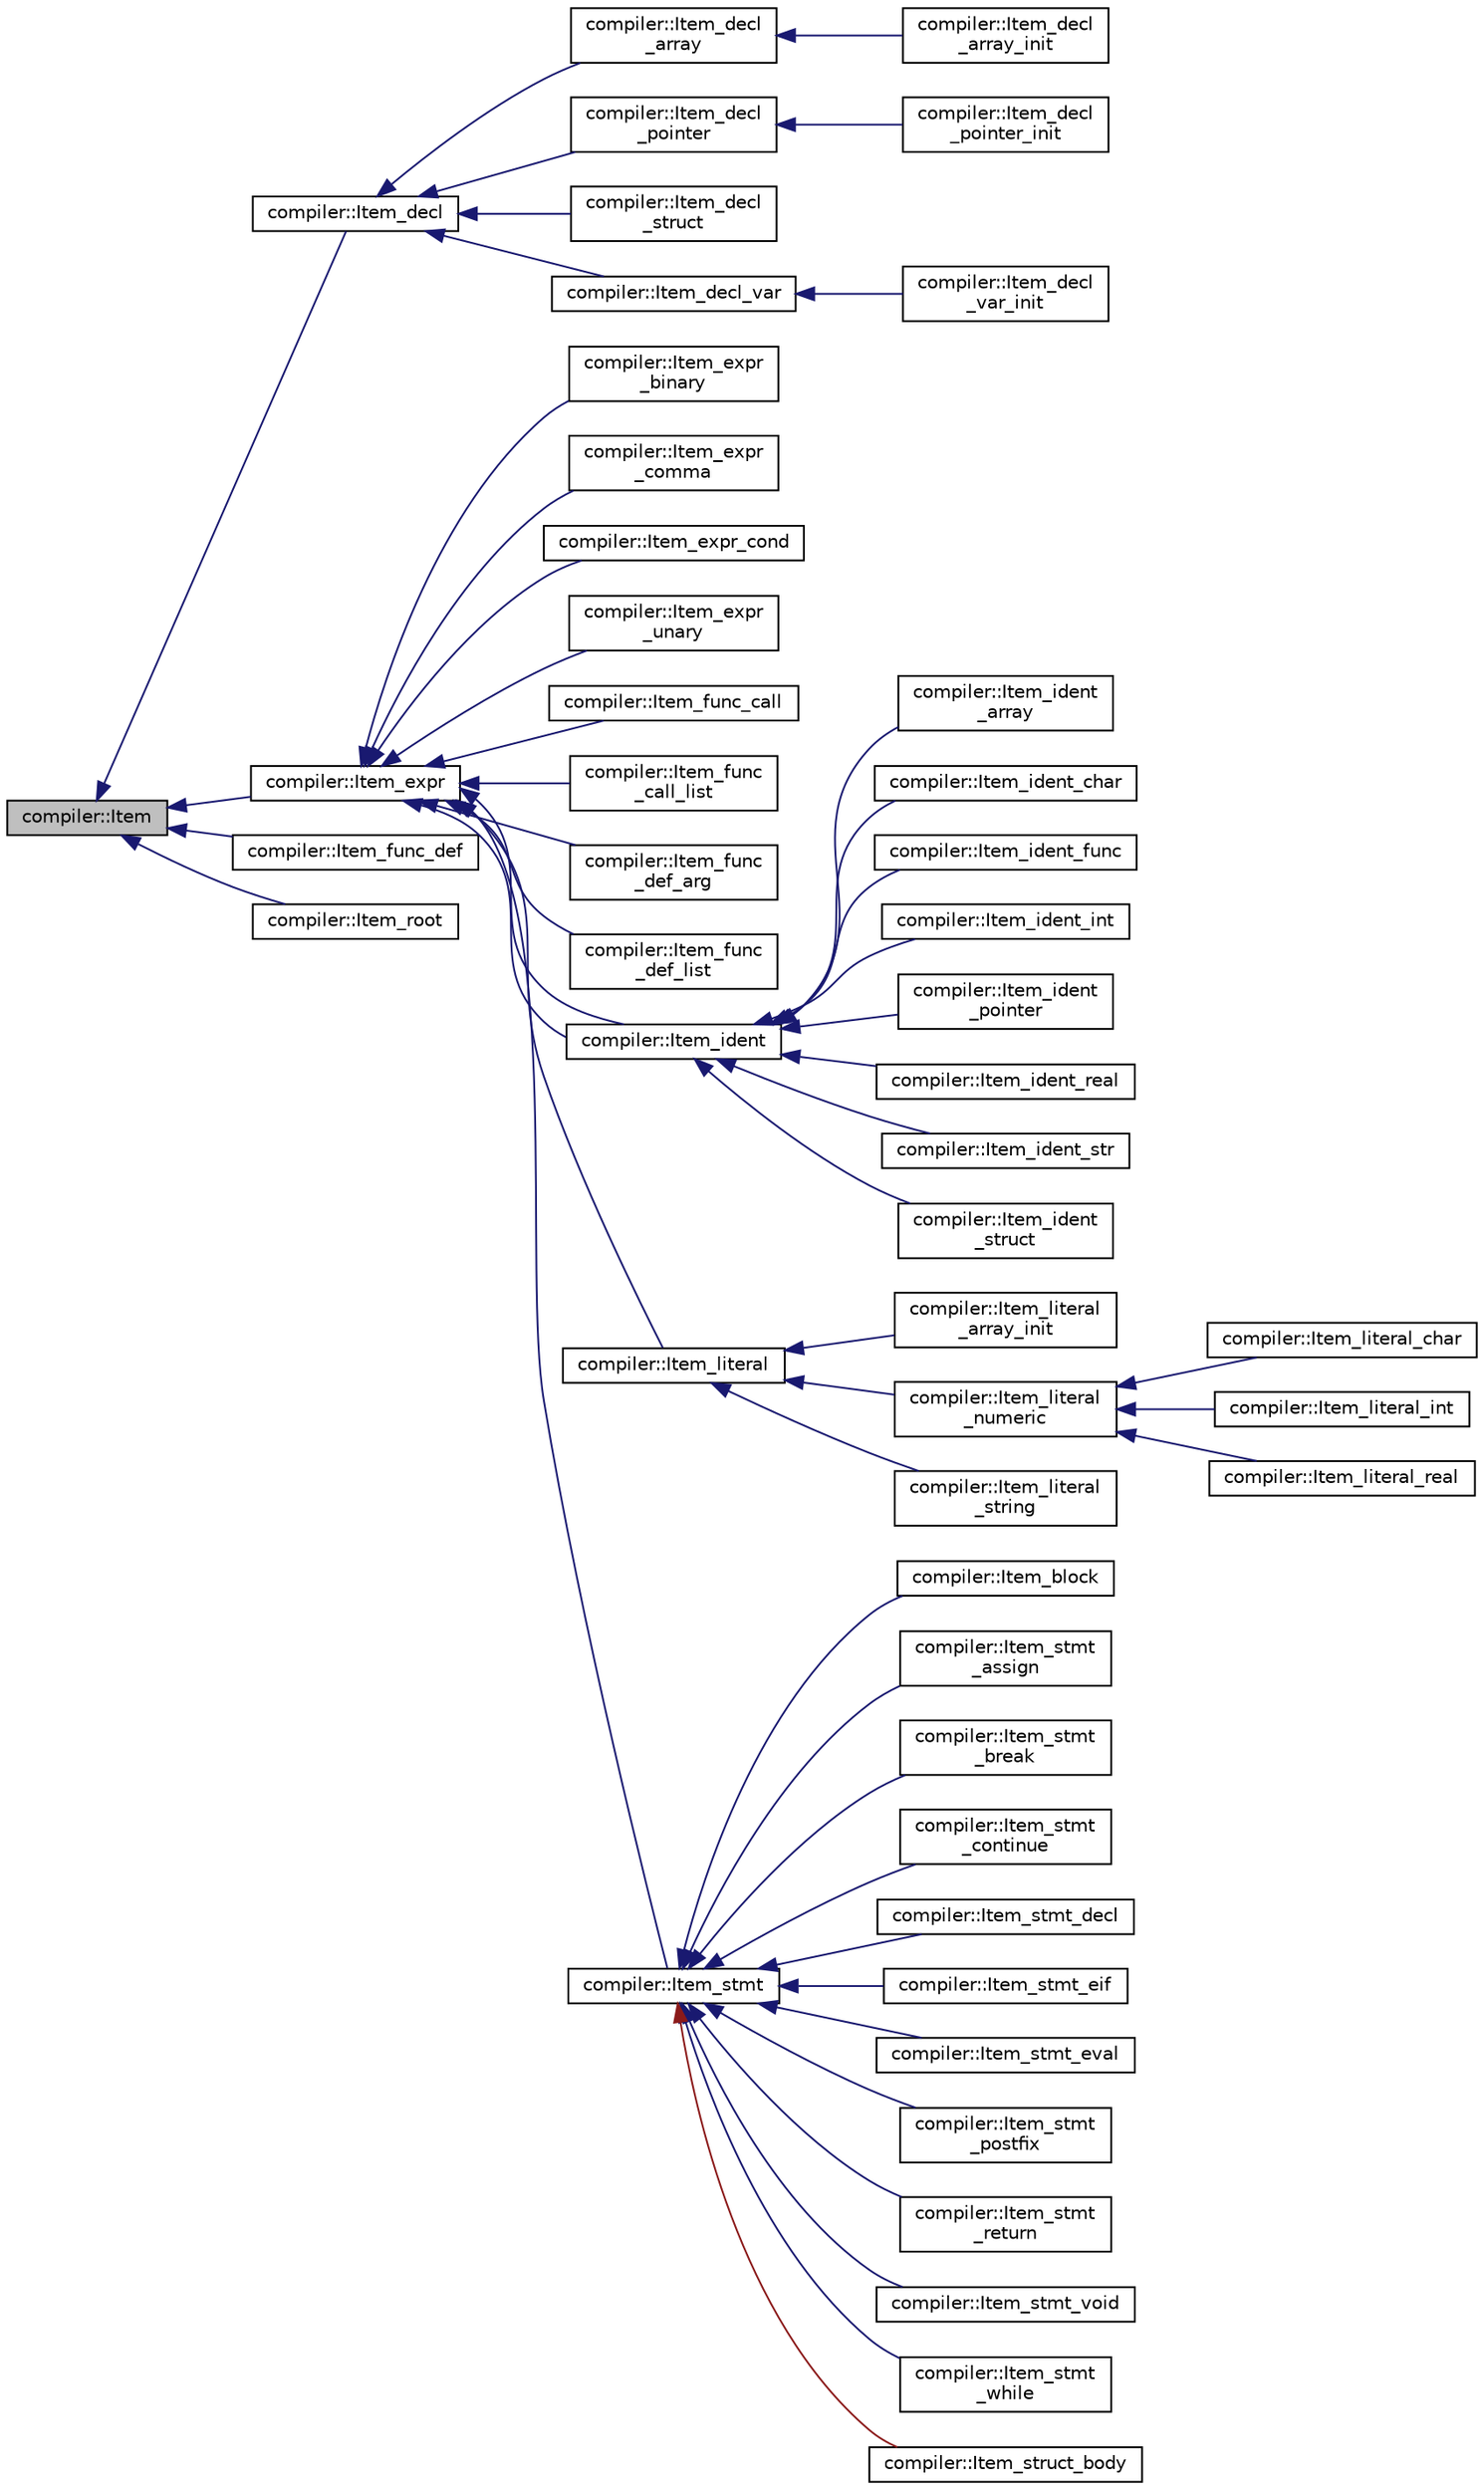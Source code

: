 digraph "compiler::Item"
{
 // LATEX_PDF_SIZE
  edge [fontname="Helvetica",fontsize="10",labelfontname="Helvetica",labelfontsize="10"];
  node [fontname="Helvetica",fontsize="10",shape=record];
  rankdir="LR";
  Node1 [label="compiler::Item",height=0.2,width=0.4,color="black", fillcolor="grey75", style="filled", fontcolor="black",tooltip="The most basic type for each node in the AST."];
  Node1 -> Node2 [dir="back",color="midnightblue",fontsize="10",style="solid",fontname="Helvetica"];
  Node2 [label="compiler::Item_decl",height=0.2,width=0.4,color="black", fillcolor="white", style="filled",URL="$classcompiler_1_1_item__decl.html",tooltip="Class for declaration. BUT THIS NOT A DECLARE STATEMENT."];
  Node2 -> Node3 [dir="back",color="midnightblue",fontsize="10",style="solid",fontname="Helvetica"];
  Node3 [label="compiler::Item_decl\l_array",height=0.2,width=0.4,color="black", fillcolor="white", style="filled",URL="$classcompiler_1_1_item__decl__array.html",tooltip="Class for declaraction of variables."];
  Node3 -> Node4 [dir="back",color="midnightblue",fontsize="10",style="solid",fontname="Helvetica"];
  Node4 [label="compiler::Item_decl\l_array_init",height=0.2,width=0.4,color="black", fillcolor="white", style="filled",URL="$classcompiler_1_1_item__decl__array__init.html",tooltip=" "];
  Node2 -> Node5 [dir="back",color="midnightblue",fontsize="10",style="solid",fontname="Helvetica"];
  Node5 [label="compiler::Item_decl\l_pointer",height=0.2,width=0.4,color="black", fillcolor="white", style="filled",URL="$classcompiler_1_1_item__decl__pointer.html",tooltip=" "];
  Node5 -> Node6 [dir="back",color="midnightblue",fontsize="10",style="solid",fontname="Helvetica"];
  Node6 [label="compiler::Item_decl\l_pointer_init",height=0.2,width=0.4,color="black", fillcolor="white", style="filled",URL="$classcompiler_1_1_item__decl__pointer__init.html",tooltip=" "];
  Node2 -> Node7 [dir="back",color="midnightblue",fontsize="10",style="solid",fontname="Helvetica"];
  Node7 [label="compiler::Item_decl\l_struct",height=0.2,width=0.4,color="black", fillcolor="white", style="filled",URL="$classcompiler_1_1_item__decl__struct.html",tooltip=" "];
  Node2 -> Node8 [dir="back",color="midnightblue",fontsize="10",style="solid",fontname="Helvetica"];
  Node8 [label="compiler::Item_decl_var",height=0.2,width=0.4,color="black", fillcolor="white", style="filled",URL="$classcompiler_1_1_item__decl__var.html",tooltip="Class for declaraction of variables."];
  Node8 -> Node9 [dir="back",color="midnightblue",fontsize="10",style="solid",fontname="Helvetica"];
  Node9 [label="compiler::Item_decl\l_var_init",height=0.2,width=0.4,color="black", fillcolor="white", style="filled",URL="$classcompiler_1_1_item__decl__var__init.html",tooltip="Class for declaration of variables with initial value."];
  Node1 -> Node10 [dir="back",color="midnightblue",fontsize="10",style="solid",fontname="Helvetica"];
  Node10 [label="compiler::Item_expr",height=0.2,width=0.4,color="black", fillcolor="white", style="filled",URL="$classcompiler_1_1_item__expr.html",tooltip="Class for general expressions."];
  Node10 -> Node11 [dir="back",color="midnightblue",fontsize="10",style="solid",fontname="Helvetica"];
  Node11 [label="compiler::Item_expr\l_binary",height=0.2,width=0.4,color="black", fillcolor="white", style="filled",URL="$classcompiler_1_1_item__expr__binary.html",tooltip="Class for binary expressions."];
  Node10 -> Node12 [dir="back",color="midnightblue",fontsize="10",style="solid",fontname="Helvetica"];
  Node12 [label="compiler::Item_expr\l_comma",height=0.2,width=0.4,color="black", fillcolor="white", style="filled",URL="$classcompiler_1_1_item__expr__comma.html",tooltip=" "];
  Node10 -> Node13 [dir="back",color="midnightblue",fontsize="10",style="solid",fontname="Helvetica"];
  Node13 [label="compiler::Item_expr_cond",height=0.2,width=0.4,color="black", fillcolor="white", style="filled",URL="$classcompiler_1_1_item__expr__cond.html",tooltip="Class for conditional expressions."];
  Node10 -> Node14 [dir="back",color="midnightblue",fontsize="10",style="solid",fontname="Helvetica"];
  Node14 [label="compiler::Item_expr\l_unary",height=0.2,width=0.4,color="black", fillcolor="white", style="filled",URL="$classcompiler_1_1_item__expr__unary.html",tooltip=" "];
  Node10 -> Node15 [dir="back",color="midnightblue",fontsize="10",style="solid",fontname="Helvetica"];
  Node15 [label="compiler::Item_func_call",height=0.2,width=0.4,color="black", fillcolor="white", style="filled",URL="$classcompiler_1_1_item__func__call.html",tooltip=" "];
  Node10 -> Node16 [dir="back",color="midnightblue",fontsize="10",style="solid",fontname="Helvetica"];
  Node16 [label="compiler::Item_func\l_call_list",height=0.2,width=0.4,color="black", fillcolor="white", style="filled",URL="$classcompiler_1_1_item__func__call__list.html",tooltip="Class for function call argument list."];
  Node10 -> Node17 [dir="back",color="midnightblue",fontsize="10",style="solid",fontname="Helvetica"];
  Node17 [label="compiler::Item_func\l_def_arg",height=0.2,width=0.4,color="black", fillcolor="white", style="filled",URL="$classcompiler_1_1_item__func__def__arg.html",tooltip=" "];
  Node10 -> Node18 [dir="back",color="midnightblue",fontsize="10",style="solid",fontname="Helvetica"];
  Node18 [label="compiler::Item_func\l_def_list",height=0.2,width=0.4,color="black", fillcolor="white", style="filled",URL="$classcompiler_1_1_item__func__def__list.html",tooltip=" "];
  Node10 -> Node19 [dir="back",color="midnightblue",fontsize="10",style="solid",fontname="Helvetica"];
  Node19 [label="compiler::Item_ident",height=0.2,width=0.4,color="black", fillcolor="white", style="filled",URL="$classcompiler_1_1_item__ident.html",tooltip="Class for identifiers."];
  Node19 -> Node20 [dir="back",color="midnightblue",fontsize="10",style="solid",fontname="Helvetica"];
  Node20 [label="compiler::Item_ident\l_array",height=0.2,width=0.4,color="black", fillcolor="white", style="filled",URL="$classcompiler_1_1_item__ident__array.html",tooltip="Class for array identifiers."];
  Node19 -> Node21 [dir="back",color="midnightblue",fontsize="10",style="solid",fontname="Helvetica"];
  Node21 [label="compiler::Item_ident_char",height=0.2,width=0.4,color="black", fillcolor="white", style="filled",URL="$classcompiler_1_1_item__ident__char.html",tooltip=" "];
  Node19 -> Node22 [dir="back",color="midnightblue",fontsize="10",style="solid",fontname="Helvetica"];
  Node22 [label="compiler::Item_ident_func",height=0.2,width=0.4,color="black", fillcolor="white", style="filled",URL="$classcompiler_1_1_item__ident__func.html",tooltip=" "];
  Node19 -> Node23 [dir="back",color="midnightblue",fontsize="10",style="solid",fontname="Helvetica"];
  Node23 [label="compiler::Item_ident_int",height=0.2,width=0.4,color="black", fillcolor="white", style="filled",URL="$classcompiler_1_1_item__ident__int.html",tooltip=" "];
  Node19 -> Node24 [dir="back",color="midnightblue",fontsize="10",style="solid",fontname="Helvetica"];
  Node24 [label="compiler::Item_ident\l_pointer",height=0.2,width=0.4,color="black", fillcolor="white", style="filled",URL="$classcompiler_1_1_item__ident__pointer.html",tooltip="Class for pointers."];
  Node19 -> Node25 [dir="back",color="midnightblue",fontsize="10",style="solid",fontname="Helvetica"];
  Node25 [label="compiler::Item_ident_real",height=0.2,width=0.4,color="black", fillcolor="white", style="filled",URL="$classcompiler_1_1_item__ident__real.html",tooltip=" "];
  Node19 -> Node26 [dir="back",color="midnightblue",fontsize="10",style="solid",fontname="Helvetica"];
  Node26 [label="compiler::Item_ident_str",height=0.2,width=0.4,color="black", fillcolor="white", style="filled",URL="$classcompiler_1_1_item__ident__str.html",tooltip=" "];
  Node19 -> Node27 [dir="back",color="midnightblue",fontsize="10",style="solid",fontname="Helvetica"];
  Node27 [label="compiler::Item_ident\l_struct",height=0.2,width=0.4,color="black", fillcolor="white", style="filled",URL="$classcompiler_1_1_item__ident__struct.html",tooltip=" "];
  Node10 -> Node19 [dir="back",color="midnightblue",fontsize="10",style="solid",fontname="Helvetica"];
  Node10 -> Node28 [dir="back",color="midnightblue",fontsize="10",style="solid",fontname="Helvetica"];
  Node28 [label="compiler::Item_literal",height=0.2,width=0.4,color="black", fillcolor="white", style="filled",URL="$classcompiler_1_1_item__literal.html",tooltip="Class for literals."];
  Node28 -> Node29 [dir="back",color="midnightblue",fontsize="10",style="solid",fontname="Helvetica"];
  Node29 [label="compiler::Item_literal\l_array_init",height=0.2,width=0.4,color="black", fillcolor="white", style="filled",URL="$classcompiler_1_1_item__literal__array__init.html",tooltip="Class for array init value."];
  Node28 -> Node30 [dir="back",color="midnightblue",fontsize="10",style="solid",fontname="Helvetica"];
  Node30 [label="compiler::Item_literal\l_numeric",height=0.2,width=0.4,color="black", fillcolor="white", style="filled",URL="$classcompiler_1_1_item__literal__numeric.html",tooltip="Class for basic numbers. INT/DOUBLE/CHAR."];
  Node30 -> Node31 [dir="back",color="midnightblue",fontsize="10",style="solid",fontname="Helvetica"];
  Node31 [label="compiler::Item_literal_char",height=0.2,width=0.4,color="black", fillcolor="white", style="filled",URL="$classcompiler_1_1_item__literal__char.html",tooltip=" "];
  Node30 -> Node32 [dir="back",color="midnightblue",fontsize="10",style="solid",fontname="Helvetica"];
  Node32 [label="compiler::Item_literal_int",height=0.2,width=0.4,color="black", fillcolor="white", style="filled",URL="$classcompiler_1_1_item__literal__int.html",tooltip=" "];
  Node30 -> Node33 [dir="back",color="midnightblue",fontsize="10",style="solid",fontname="Helvetica"];
  Node33 [label="compiler::Item_literal_real",height=0.2,width=0.4,color="black", fillcolor="white", style="filled",URL="$classcompiler_1_1_item__literal__real.html",tooltip=" "];
  Node28 -> Node34 [dir="back",color="midnightblue",fontsize="10",style="solid",fontname="Helvetica"];
  Node34 [label="compiler::Item_literal\l_string",height=0.2,width=0.4,color="black", fillcolor="white", style="filled",URL="$classcompiler_1_1_item__literal__string.html",tooltip=" "];
  Node10 -> Node35 [dir="back",color="midnightblue",fontsize="10",style="solid",fontname="Helvetica"];
  Node35 [label="compiler::Item_stmt",height=0.2,width=0.4,color="black", fillcolor="white", style="filled",URL="$classcompiler_1_1_item__stmt.html",tooltip=" "];
  Node35 -> Node36 [dir="back",color="midnightblue",fontsize="10",style="solid",fontname="Helvetica"];
  Node36 [label="compiler::Item_block",height=0.2,width=0.4,color="black", fillcolor="white", style="filled",URL="$classcompiler_1_1_item__block.html",tooltip="Class for block."];
  Node35 -> Node37 [dir="back",color="midnightblue",fontsize="10",style="solid",fontname="Helvetica"];
  Node37 [label="compiler::Item_stmt\l_assign",height=0.2,width=0.4,color="black", fillcolor="white", style="filled",URL="$classcompiler_1_1_item__stmt__assign.html",tooltip="Class for assignment."];
  Node35 -> Node38 [dir="back",color="midnightblue",fontsize="10",style="solid",fontname="Helvetica"];
  Node38 [label="compiler::Item_stmt\l_break",height=0.2,width=0.4,color="black", fillcolor="white", style="filled",URL="$classcompiler_1_1_item__stmt__break.html",tooltip="Class for break statement."];
  Node35 -> Node39 [dir="back",color="midnightblue",fontsize="10",style="solid",fontname="Helvetica"];
  Node39 [label="compiler::Item_stmt\l_continue",height=0.2,width=0.4,color="black", fillcolor="white", style="filled",URL="$classcompiler_1_1_item__stmt__continue.html",tooltip="Class for continue statement."];
  Node35 -> Node40 [dir="back",color="midnightblue",fontsize="10",style="solid",fontname="Helvetica"];
  Node40 [label="compiler::Item_stmt_decl",height=0.2,width=0.4,color="black", fillcolor="white", style="filled",URL="$classcompiler_1_1_item__stmt__decl.html",tooltip=" "];
  Node35 -> Node41 [dir="back",color="midnightblue",fontsize="10",style="solid",fontname="Helvetica"];
  Node41 [label="compiler::Item_stmt_eif",height=0.2,width=0.4,color="black", fillcolor="white", style="filled",URL="$classcompiler_1_1_item__stmt__eif.html",tooltip="Class for if-else statement."];
  Node35 -> Node42 [dir="back",color="midnightblue",fontsize="10",style="solid",fontname="Helvetica"];
  Node42 [label="compiler::Item_stmt_eval",height=0.2,width=0.4,color="black", fillcolor="white", style="filled",URL="$classcompiler_1_1_item__stmt__eval.html",tooltip=" "];
  Node35 -> Node43 [dir="back",color="midnightblue",fontsize="10",style="solid",fontname="Helvetica"];
  Node43 [label="compiler::Item_stmt\l_postfix",height=0.2,width=0.4,color="black", fillcolor="white", style="filled",URL="$classcompiler_1_1_item__stmt__postfix.html",tooltip=" "];
  Node35 -> Node44 [dir="back",color="midnightblue",fontsize="10",style="solid",fontname="Helvetica"];
  Node44 [label="compiler::Item_stmt\l_return",height=0.2,width=0.4,color="black", fillcolor="white", style="filled",URL="$classcompiler_1_1_item__stmt__return.html",tooltip="Class for return statement."];
  Node35 -> Node45 [dir="back",color="midnightblue",fontsize="10",style="solid",fontname="Helvetica"];
  Node45 [label="compiler::Item_stmt_void",height=0.2,width=0.4,color="black", fillcolor="white", style="filled",URL="$classcompiler_1_1_item__stmt__void.html",tooltip="Class for nothing."];
  Node35 -> Node46 [dir="back",color="midnightblue",fontsize="10",style="solid",fontname="Helvetica"];
  Node46 [label="compiler::Item_stmt\l_while",height=0.2,width=0.4,color="black", fillcolor="white", style="filled",URL="$classcompiler_1_1_item__stmt__while.html",tooltip="Class for while statement."];
  Node35 -> Node47 [dir="back",color="firebrick4",fontsize="10",style="solid",fontname="Helvetica"];
  Node47 [label="compiler::Item_struct_body",height=0.2,width=0.4,color="black", fillcolor="white", style="filled",URL="$classcompiler_1_1_item__struct__body.html",tooltip=" "];
  Node1 -> Node48 [dir="back",color="midnightblue",fontsize="10",style="solid",fontname="Helvetica"];
  Node48 [label="compiler::Item_func_def",height=0.2,width=0.4,color="black", fillcolor="white", style="filled",URL="$classcompiler_1_1_item__func__def.html",tooltip=" "];
  Node1 -> Node49 [dir="back",color="midnightblue",fontsize="10",style="solid",fontname="Helvetica"];
  Node49 [label="compiler::Item_root",height=0.2,width=0.4,color="black", fillcolor="white", style="filled",URL="$classcompiler_1_1_item__root.html",tooltip=" "];
}
